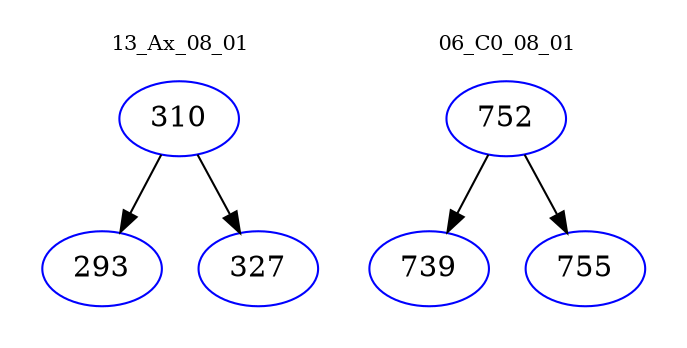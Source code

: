 digraph{
subgraph cluster_0 {
color = white
label = "13_Ax_08_01";
fontsize=10;
T0_310 [label="310", color="blue"]
T0_310 -> T0_293 [color="black"]
T0_293 [label="293", color="blue"]
T0_310 -> T0_327 [color="black"]
T0_327 [label="327", color="blue"]
}
subgraph cluster_1 {
color = white
label = "06_C0_08_01";
fontsize=10;
T1_752 [label="752", color="blue"]
T1_752 -> T1_739 [color="black"]
T1_739 [label="739", color="blue"]
T1_752 -> T1_755 [color="black"]
T1_755 [label="755", color="blue"]
}
}
